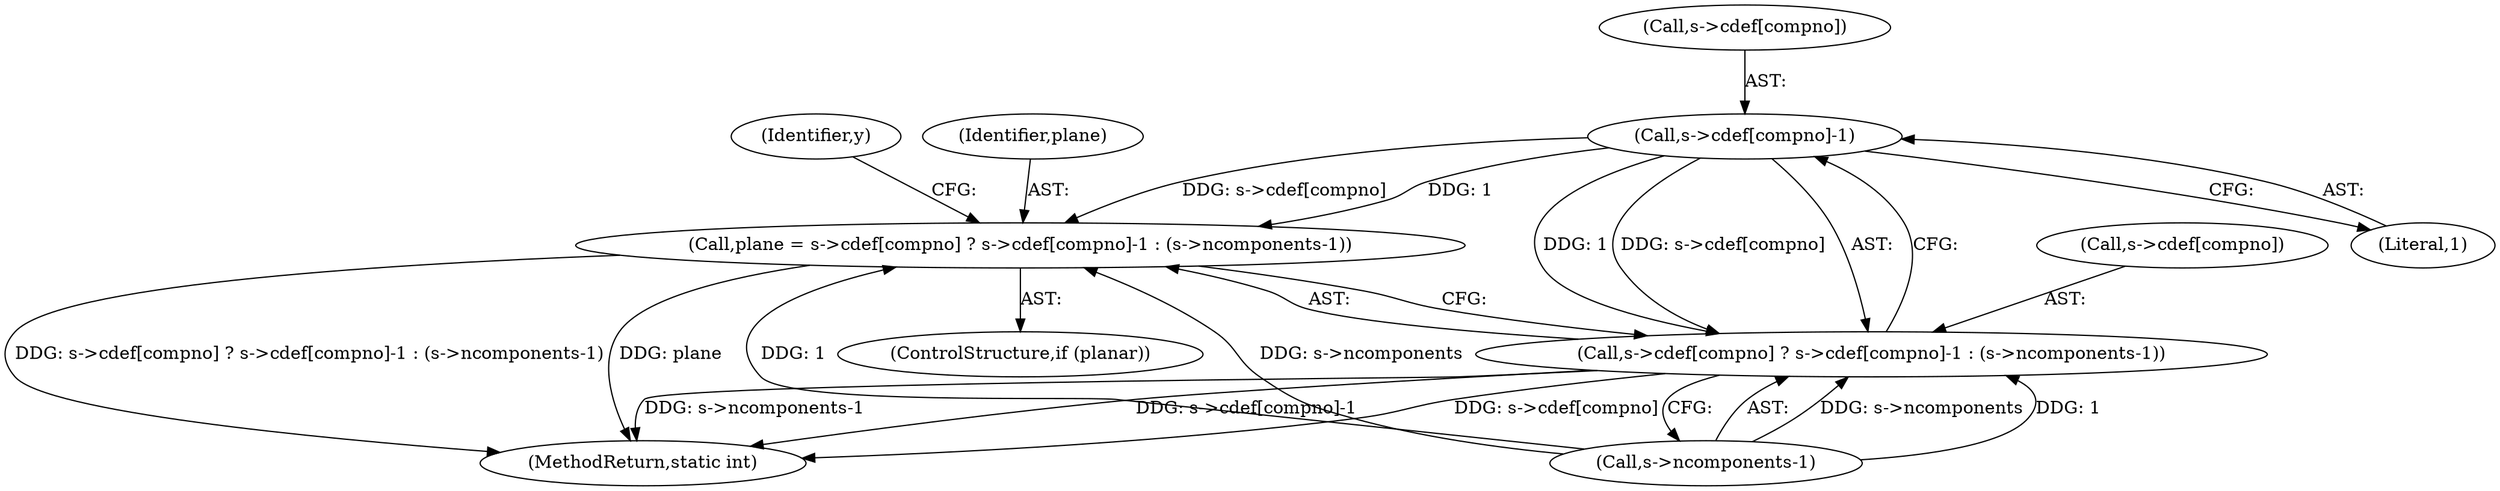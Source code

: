 digraph "0_FFmpeg_fe448cd28d674c3eff3072552eae366d0b659ce9@array" {
"1000562" [label="(Call,s->cdef[compno]-1)"];
"1000554" [label="(Call,plane = s->cdef[compno] ? s->cdef[compno]-1 : (s->ncomponents-1))"];
"1000556" [label="(Call,s->cdef[compno] ? s->cdef[compno]-1 : (s->ncomponents-1))"];
"1000569" [label="(Call,s->ncomponents-1)"];
"1000554" [label="(Call,plane = s->cdef[compno] ? s->cdef[compno]-1 : (s->ncomponents-1))"];
"1000557" [label="(Call,s->cdef[compno])"];
"1000562" [label="(Call,s->cdef[compno]-1)"];
"1000575" [label="(Identifier,y)"];
"1000568" [label="(Literal,1)"];
"1000563" [label="(Call,s->cdef[compno])"];
"1000555" [label="(Identifier,plane)"];
"1000552" [label="(ControlStructure,if (planar))"];
"1001090" [label="(MethodReturn,static int)"];
"1000556" [label="(Call,s->cdef[compno] ? s->cdef[compno]-1 : (s->ncomponents-1))"];
"1000562" -> "1000556"  [label="AST: "];
"1000562" -> "1000568"  [label="CFG: "];
"1000563" -> "1000562"  [label="AST: "];
"1000568" -> "1000562"  [label="AST: "];
"1000556" -> "1000562"  [label="CFG: "];
"1000562" -> "1000554"  [label="DDG: s->cdef[compno]"];
"1000562" -> "1000554"  [label="DDG: 1"];
"1000562" -> "1000556"  [label="DDG: s->cdef[compno]"];
"1000562" -> "1000556"  [label="DDG: 1"];
"1000554" -> "1000552"  [label="AST: "];
"1000554" -> "1000556"  [label="CFG: "];
"1000555" -> "1000554"  [label="AST: "];
"1000556" -> "1000554"  [label="AST: "];
"1000575" -> "1000554"  [label="CFG: "];
"1000554" -> "1001090"  [label="DDG: plane"];
"1000554" -> "1001090"  [label="DDG: s->cdef[compno] ? s->cdef[compno]-1 : (s->ncomponents-1)"];
"1000569" -> "1000554"  [label="DDG: s->ncomponents"];
"1000569" -> "1000554"  [label="DDG: 1"];
"1000556" -> "1000569"  [label="CFG: "];
"1000557" -> "1000556"  [label="AST: "];
"1000569" -> "1000556"  [label="AST: "];
"1000556" -> "1001090"  [label="DDG: s->ncomponents-1"];
"1000556" -> "1001090"  [label="DDG: s->cdef[compno]-1"];
"1000556" -> "1001090"  [label="DDG: s->cdef[compno]"];
"1000569" -> "1000556"  [label="DDG: s->ncomponents"];
"1000569" -> "1000556"  [label="DDG: 1"];
}
